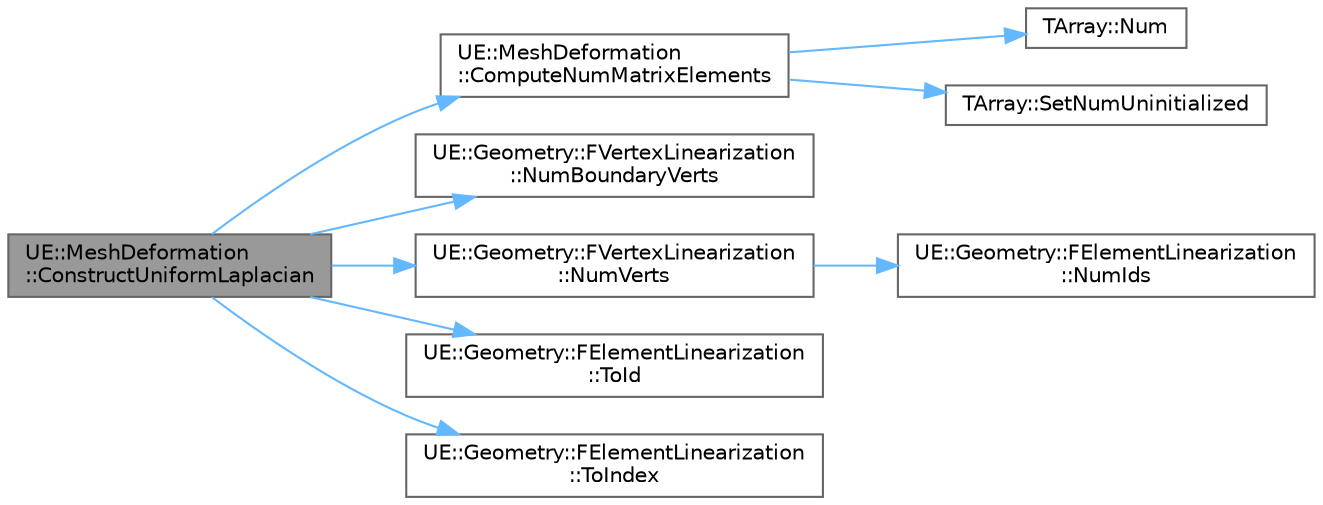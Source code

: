 digraph "UE::MeshDeformation::ConstructUniformLaplacian"
{
 // INTERACTIVE_SVG=YES
 // LATEX_PDF_SIZE
  bgcolor="transparent";
  edge [fontname=Helvetica,fontsize=10,labelfontname=Helvetica,labelfontsize=10];
  node [fontname=Helvetica,fontsize=10,shape=box,height=0.2,width=0.4];
  rankdir="LR";
  Node1 [id="Node000001",label="UE::MeshDeformation\l::ConstructUniformLaplacian",height=0.2,width=0.4,color="gray40", fillcolor="grey60", style="filled", fontcolor="black",tooltip="Construct a sparse matrix representation of a uniform weighted Laplacian."];
  Node1 -> Node2 [id="edge1_Node000001_Node000002",color="steelblue1",style="solid",tooltip=" "];
  Node2 [id="Node000002",label="UE::MeshDeformation\l::ComputeNumMatrixElements",height=0.2,width=0.4,color="grey40", fillcolor="white", style="filled",URL="$da/df1/namespaceUE_1_1MeshDeformation.html#a32fd03ba183b8fb7890b0df54b9a4211",tooltip=" "];
  Node2 -> Node3 [id="edge2_Node000002_Node000003",color="steelblue1",style="solid",tooltip=" "];
  Node3 [id="Node000003",label="TArray::Num",height=0.2,width=0.4,color="grey40", fillcolor="white", style="filled",URL="$d4/d52/classTArray.html#adcbf9ca48677a9c0c3830cd862dd40d8",tooltip="Returns number of elements in array."];
  Node2 -> Node4 [id="edge3_Node000002_Node000004",color="steelblue1",style="solid",tooltip=" "];
  Node4 [id="Node000004",label="TArray::SetNumUninitialized",height=0.2,width=0.4,color="grey40", fillcolor="white", style="filled",URL="$d4/d52/classTArray.html#abcfaf3c6d59e14e15f6df61a84870e56",tooltip="Resizes array to given number of elements."];
  Node1 -> Node5 [id="edge4_Node000001_Node000005",color="steelblue1",style="solid",tooltip=" "];
  Node5 [id="Node000005",label="UE::Geometry::FVertexLinearization\l::NumBoundaryVerts",height=0.2,width=0.4,color="grey40", fillcolor="white", style="filled",URL="$d8/df4/classUE_1_1Geometry_1_1FVertexLinearization.html#ae43960bd369631fe5268d484593b25ef",tooltip=" "];
  Node1 -> Node6 [id="edge5_Node000001_Node000006",color="steelblue1",style="solid",tooltip=" "];
  Node6 [id="Node000006",label="UE::Geometry::FVertexLinearization\l::NumVerts",height=0.2,width=0.4,color="grey40", fillcolor="white", style="filled",URL="$d8/df4/classUE_1_1Geometry_1_1FVertexLinearization.html#ad948a26e1201d2f01d81a486ffd17cc5",tooltip=" "];
  Node6 -> Node7 [id="edge6_Node000006_Node000007",color="steelblue1",style="solid",tooltip=" "];
  Node7 [id="Node000007",label="UE::Geometry::FElementLinearization\l::NumIds",height=0.2,width=0.4,color="grey40", fillcolor="white", style="filled",URL="$d5/d4e/classUE_1_1Geometry_1_1FElementLinearization.html#a107907066c8df40195bd93bd7bbd2061",tooltip=" "];
  Node1 -> Node8 [id="edge7_Node000001_Node000008",color="steelblue1",style="solid",tooltip=" "];
  Node8 [id="Node000008",label="UE::Geometry::FElementLinearization\l::ToId",height=0.2,width=0.4,color="grey40", fillcolor="white", style="filled",URL="$d5/d4e/classUE_1_1Geometry_1_1FElementLinearization.html#ac74b6b24e1bb6a908c07c6d0261973cb",tooltip=" "];
  Node1 -> Node9 [id="edge8_Node000001_Node000009",color="steelblue1",style="solid",tooltip=" "];
  Node9 [id="Node000009",label="UE::Geometry::FElementLinearization\l::ToIndex",height=0.2,width=0.4,color="grey40", fillcolor="white", style="filled",URL="$d5/d4e/classUE_1_1Geometry_1_1FElementLinearization.html#a846481fae3c43a259c6cda0d8a9aeba0",tooltip=" "];
}
